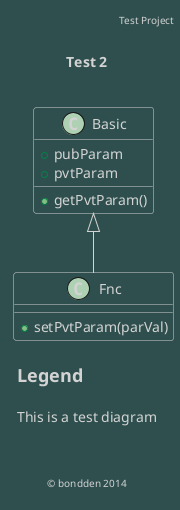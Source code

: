 @startuml

!define BG DarkSlateGrey

skinparam {
	BackgroundColor BG
	default {
		Font {
			Color LightGrey
		}
		BorderColor LightGrey
	}
	class {
		BackgroundColor BG
		BorderColor LightGrey
		ArrowColor LightGrey
	}
	legend {
		BackgroundColor BG
		BorderColor BG
	}
}

header

	Test Project

end header

title Test 2\n

class Basic {
	+pubParam
	+pvtParam
	+getPvtParam()
}

class Fnc extends Basic {
	+setPvtParam(parVal)
}

legend right
	= Legend

	This is a test diagram

end legend

footer

	© bondden 2014

end footer

@enduml
